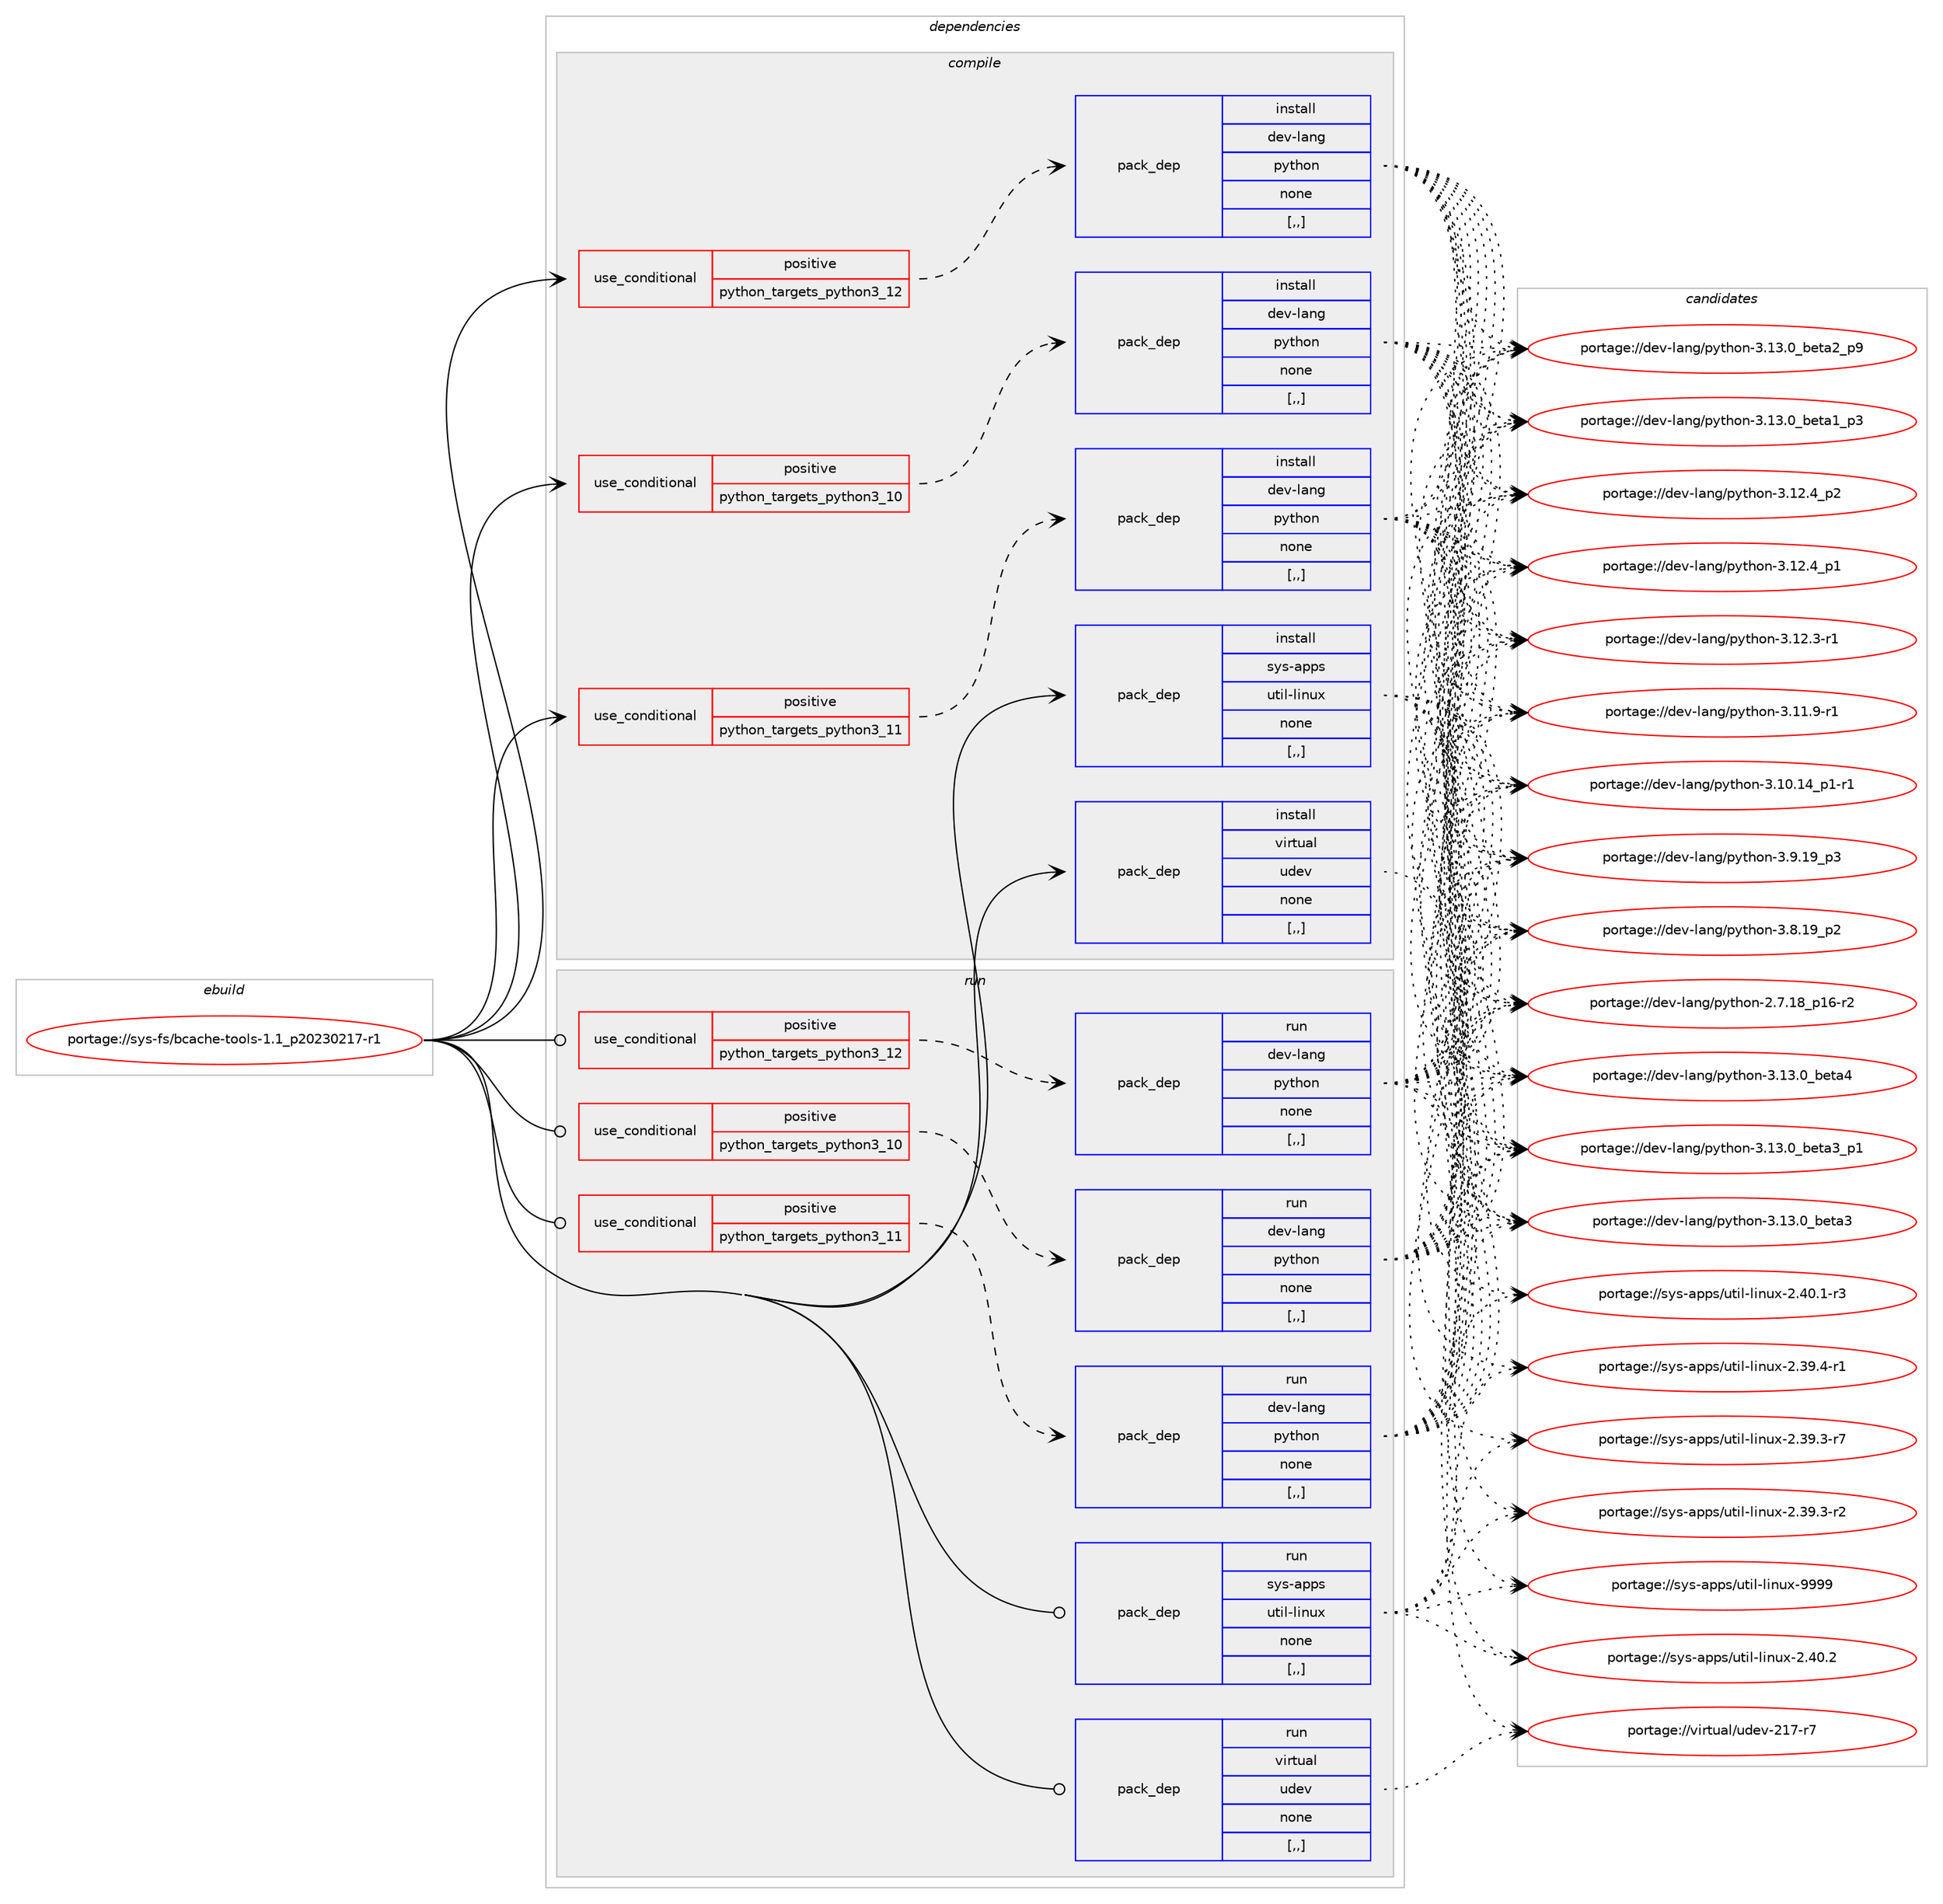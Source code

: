 digraph prolog {

# *************
# Graph options
# *************

newrank=true;
concentrate=true;
compound=true;
graph [rankdir=LR,fontname=Helvetica,fontsize=10,ranksep=1.5];#, ranksep=2.5, nodesep=0.2];
edge  [arrowhead=vee];
node  [fontname=Helvetica,fontsize=10];

# **********
# The ebuild
# **********

subgraph cluster_leftcol {
color=gray;
label=<<i>ebuild</i>>;
id [label="portage://sys-fs/bcache-tools-1.1_p20230217-r1", color=red, width=4, href="../sys-fs/bcache-tools-1.1_p20230217-r1.svg"];
}

# ****************
# The dependencies
# ****************

subgraph cluster_midcol {
color=gray;
label=<<i>dependencies</i>>;
subgraph cluster_compile {
fillcolor="#eeeeee";
style=filled;
label=<<i>compile</i>>;
subgraph cond115861 {
dependency435156 [label=<<TABLE BORDER="0" CELLBORDER="1" CELLSPACING="0" CELLPADDING="4"><TR><TD ROWSPAN="3" CELLPADDING="10">use_conditional</TD></TR><TR><TD>positive</TD></TR><TR><TD>python_targets_python3_10</TD></TR></TABLE>>, shape=none, color=red];
subgraph pack316327 {
dependency435157 [label=<<TABLE BORDER="0" CELLBORDER="1" CELLSPACING="0" CELLPADDING="4" WIDTH="220"><TR><TD ROWSPAN="6" CELLPADDING="30">pack_dep</TD></TR><TR><TD WIDTH="110">install</TD></TR><TR><TD>dev-lang</TD></TR><TR><TD>python</TD></TR><TR><TD>none</TD></TR><TR><TD>[,,]</TD></TR></TABLE>>, shape=none, color=blue];
}
dependency435156:e -> dependency435157:w [weight=20,style="dashed",arrowhead="vee"];
}
id:e -> dependency435156:w [weight=20,style="solid",arrowhead="vee"];
subgraph cond115862 {
dependency435158 [label=<<TABLE BORDER="0" CELLBORDER="1" CELLSPACING="0" CELLPADDING="4"><TR><TD ROWSPAN="3" CELLPADDING="10">use_conditional</TD></TR><TR><TD>positive</TD></TR><TR><TD>python_targets_python3_11</TD></TR></TABLE>>, shape=none, color=red];
subgraph pack316328 {
dependency435159 [label=<<TABLE BORDER="0" CELLBORDER="1" CELLSPACING="0" CELLPADDING="4" WIDTH="220"><TR><TD ROWSPAN="6" CELLPADDING="30">pack_dep</TD></TR><TR><TD WIDTH="110">install</TD></TR><TR><TD>dev-lang</TD></TR><TR><TD>python</TD></TR><TR><TD>none</TD></TR><TR><TD>[,,]</TD></TR></TABLE>>, shape=none, color=blue];
}
dependency435158:e -> dependency435159:w [weight=20,style="dashed",arrowhead="vee"];
}
id:e -> dependency435158:w [weight=20,style="solid",arrowhead="vee"];
subgraph cond115863 {
dependency435160 [label=<<TABLE BORDER="0" CELLBORDER="1" CELLSPACING="0" CELLPADDING="4"><TR><TD ROWSPAN="3" CELLPADDING="10">use_conditional</TD></TR><TR><TD>positive</TD></TR><TR><TD>python_targets_python3_12</TD></TR></TABLE>>, shape=none, color=red];
subgraph pack316329 {
dependency435161 [label=<<TABLE BORDER="0" CELLBORDER="1" CELLSPACING="0" CELLPADDING="4" WIDTH="220"><TR><TD ROWSPAN="6" CELLPADDING="30">pack_dep</TD></TR><TR><TD WIDTH="110">install</TD></TR><TR><TD>dev-lang</TD></TR><TR><TD>python</TD></TR><TR><TD>none</TD></TR><TR><TD>[,,]</TD></TR></TABLE>>, shape=none, color=blue];
}
dependency435160:e -> dependency435161:w [weight=20,style="dashed",arrowhead="vee"];
}
id:e -> dependency435160:w [weight=20,style="solid",arrowhead="vee"];
subgraph pack316330 {
dependency435162 [label=<<TABLE BORDER="0" CELLBORDER="1" CELLSPACING="0" CELLPADDING="4" WIDTH="220"><TR><TD ROWSPAN="6" CELLPADDING="30">pack_dep</TD></TR><TR><TD WIDTH="110">install</TD></TR><TR><TD>sys-apps</TD></TR><TR><TD>util-linux</TD></TR><TR><TD>none</TD></TR><TR><TD>[,,]</TD></TR></TABLE>>, shape=none, color=blue];
}
id:e -> dependency435162:w [weight=20,style="solid",arrowhead="vee"];
subgraph pack316331 {
dependency435163 [label=<<TABLE BORDER="0" CELLBORDER="1" CELLSPACING="0" CELLPADDING="4" WIDTH="220"><TR><TD ROWSPAN="6" CELLPADDING="30">pack_dep</TD></TR><TR><TD WIDTH="110">install</TD></TR><TR><TD>virtual</TD></TR><TR><TD>udev</TD></TR><TR><TD>none</TD></TR><TR><TD>[,,]</TD></TR></TABLE>>, shape=none, color=blue];
}
id:e -> dependency435163:w [weight=20,style="solid",arrowhead="vee"];
}
subgraph cluster_compileandrun {
fillcolor="#eeeeee";
style=filled;
label=<<i>compile and run</i>>;
}
subgraph cluster_run {
fillcolor="#eeeeee";
style=filled;
label=<<i>run</i>>;
subgraph cond115864 {
dependency435164 [label=<<TABLE BORDER="0" CELLBORDER="1" CELLSPACING="0" CELLPADDING="4"><TR><TD ROWSPAN="3" CELLPADDING="10">use_conditional</TD></TR><TR><TD>positive</TD></TR><TR><TD>python_targets_python3_10</TD></TR></TABLE>>, shape=none, color=red];
subgraph pack316332 {
dependency435165 [label=<<TABLE BORDER="0" CELLBORDER="1" CELLSPACING="0" CELLPADDING="4" WIDTH="220"><TR><TD ROWSPAN="6" CELLPADDING="30">pack_dep</TD></TR><TR><TD WIDTH="110">run</TD></TR><TR><TD>dev-lang</TD></TR><TR><TD>python</TD></TR><TR><TD>none</TD></TR><TR><TD>[,,]</TD></TR></TABLE>>, shape=none, color=blue];
}
dependency435164:e -> dependency435165:w [weight=20,style="dashed",arrowhead="vee"];
}
id:e -> dependency435164:w [weight=20,style="solid",arrowhead="odot"];
subgraph cond115865 {
dependency435166 [label=<<TABLE BORDER="0" CELLBORDER="1" CELLSPACING="0" CELLPADDING="4"><TR><TD ROWSPAN="3" CELLPADDING="10">use_conditional</TD></TR><TR><TD>positive</TD></TR><TR><TD>python_targets_python3_11</TD></TR></TABLE>>, shape=none, color=red];
subgraph pack316333 {
dependency435167 [label=<<TABLE BORDER="0" CELLBORDER="1" CELLSPACING="0" CELLPADDING="4" WIDTH="220"><TR><TD ROWSPAN="6" CELLPADDING="30">pack_dep</TD></TR><TR><TD WIDTH="110">run</TD></TR><TR><TD>dev-lang</TD></TR><TR><TD>python</TD></TR><TR><TD>none</TD></TR><TR><TD>[,,]</TD></TR></TABLE>>, shape=none, color=blue];
}
dependency435166:e -> dependency435167:w [weight=20,style="dashed",arrowhead="vee"];
}
id:e -> dependency435166:w [weight=20,style="solid",arrowhead="odot"];
subgraph cond115866 {
dependency435168 [label=<<TABLE BORDER="0" CELLBORDER="1" CELLSPACING="0" CELLPADDING="4"><TR><TD ROWSPAN="3" CELLPADDING="10">use_conditional</TD></TR><TR><TD>positive</TD></TR><TR><TD>python_targets_python3_12</TD></TR></TABLE>>, shape=none, color=red];
subgraph pack316334 {
dependency435169 [label=<<TABLE BORDER="0" CELLBORDER="1" CELLSPACING="0" CELLPADDING="4" WIDTH="220"><TR><TD ROWSPAN="6" CELLPADDING="30">pack_dep</TD></TR><TR><TD WIDTH="110">run</TD></TR><TR><TD>dev-lang</TD></TR><TR><TD>python</TD></TR><TR><TD>none</TD></TR><TR><TD>[,,]</TD></TR></TABLE>>, shape=none, color=blue];
}
dependency435168:e -> dependency435169:w [weight=20,style="dashed",arrowhead="vee"];
}
id:e -> dependency435168:w [weight=20,style="solid",arrowhead="odot"];
subgraph pack316335 {
dependency435170 [label=<<TABLE BORDER="0" CELLBORDER="1" CELLSPACING="0" CELLPADDING="4" WIDTH="220"><TR><TD ROWSPAN="6" CELLPADDING="30">pack_dep</TD></TR><TR><TD WIDTH="110">run</TD></TR><TR><TD>sys-apps</TD></TR><TR><TD>util-linux</TD></TR><TR><TD>none</TD></TR><TR><TD>[,,]</TD></TR></TABLE>>, shape=none, color=blue];
}
id:e -> dependency435170:w [weight=20,style="solid",arrowhead="odot"];
subgraph pack316336 {
dependency435171 [label=<<TABLE BORDER="0" CELLBORDER="1" CELLSPACING="0" CELLPADDING="4" WIDTH="220"><TR><TD ROWSPAN="6" CELLPADDING="30">pack_dep</TD></TR><TR><TD WIDTH="110">run</TD></TR><TR><TD>virtual</TD></TR><TR><TD>udev</TD></TR><TR><TD>none</TD></TR><TR><TD>[,,]</TD></TR></TABLE>>, shape=none, color=blue];
}
id:e -> dependency435171:w [weight=20,style="solid",arrowhead="odot"];
}
}

# **************
# The candidates
# **************

subgraph cluster_choices {
rank=same;
color=gray;
label=<<i>candidates</i>>;

subgraph choice316327 {
color=black;
nodesep=1;
choice1001011184510897110103471121211161041111104551464951464895981011169752 [label="portage://dev-lang/python-3.13.0_beta4", color=red, width=4,href="../dev-lang/python-3.13.0_beta4.svg"];
choice10010111845108971101034711212111610411111045514649514648959810111697519511249 [label="portage://dev-lang/python-3.13.0_beta3_p1", color=red, width=4,href="../dev-lang/python-3.13.0_beta3_p1.svg"];
choice1001011184510897110103471121211161041111104551464951464895981011169751 [label="portage://dev-lang/python-3.13.0_beta3", color=red, width=4,href="../dev-lang/python-3.13.0_beta3.svg"];
choice10010111845108971101034711212111610411111045514649514648959810111697509511257 [label="portage://dev-lang/python-3.13.0_beta2_p9", color=red, width=4,href="../dev-lang/python-3.13.0_beta2_p9.svg"];
choice10010111845108971101034711212111610411111045514649514648959810111697499511251 [label="portage://dev-lang/python-3.13.0_beta1_p3", color=red, width=4,href="../dev-lang/python-3.13.0_beta1_p3.svg"];
choice100101118451089711010347112121116104111110455146495046529511250 [label="portage://dev-lang/python-3.12.4_p2", color=red, width=4,href="../dev-lang/python-3.12.4_p2.svg"];
choice100101118451089711010347112121116104111110455146495046529511249 [label="portage://dev-lang/python-3.12.4_p1", color=red, width=4,href="../dev-lang/python-3.12.4_p1.svg"];
choice100101118451089711010347112121116104111110455146495046514511449 [label="portage://dev-lang/python-3.12.3-r1", color=red, width=4,href="../dev-lang/python-3.12.3-r1.svg"];
choice100101118451089711010347112121116104111110455146494946574511449 [label="portage://dev-lang/python-3.11.9-r1", color=red, width=4,href="../dev-lang/python-3.11.9-r1.svg"];
choice100101118451089711010347112121116104111110455146494846495295112494511449 [label="portage://dev-lang/python-3.10.14_p1-r1", color=red, width=4,href="../dev-lang/python-3.10.14_p1-r1.svg"];
choice100101118451089711010347112121116104111110455146574649579511251 [label="portage://dev-lang/python-3.9.19_p3", color=red, width=4,href="../dev-lang/python-3.9.19_p3.svg"];
choice100101118451089711010347112121116104111110455146564649579511250 [label="portage://dev-lang/python-3.8.19_p2", color=red, width=4,href="../dev-lang/python-3.8.19_p2.svg"];
choice100101118451089711010347112121116104111110455046554649569511249544511450 [label="portage://dev-lang/python-2.7.18_p16-r2", color=red, width=4,href="../dev-lang/python-2.7.18_p16-r2.svg"];
dependency435157:e -> choice1001011184510897110103471121211161041111104551464951464895981011169752:w [style=dotted,weight="100"];
dependency435157:e -> choice10010111845108971101034711212111610411111045514649514648959810111697519511249:w [style=dotted,weight="100"];
dependency435157:e -> choice1001011184510897110103471121211161041111104551464951464895981011169751:w [style=dotted,weight="100"];
dependency435157:e -> choice10010111845108971101034711212111610411111045514649514648959810111697509511257:w [style=dotted,weight="100"];
dependency435157:e -> choice10010111845108971101034711212111610411111045514649514648959810111697499511251:w [style=dotted,weight="100"];
dependency435157:e -> choice100101118451089711010347112121116104111110455146495046529511250:w [style=dotted,weight="100"];
dependency435157:e -> choice100101118451089711010347112121116104111110455146495046529511249:w [style=dotted,weight="100"];
dependency435157:e -> choice100101118451089711010347112121116104111110455146495046514511449:w [style=dotted,weight="100"];
dependency435157:e -> choice100101118451089711010347112121116104111110455146494946574511449:w [style=dotted,weight="100"];
dependency435157:e -> choice100101118451089711010347112121116104111110455146494846495295112494511449:w [style=dotted,weight="100"];
dependency435157:e -> choice100101118451089711010347112121116104111110455146574649579511251:w [style=dotted,weight="100"];
dependency435157:e -> choice100101118451089711010347112121116104111110455146564649579511250:w [style=dotted,weight="100"];
dependency435157:e -> choice100101118451089711010347112121116104111110455046554649569511249544511450:w [style=dotted,weight="100"];
}
subgraph choice316328 {
color=black;
nodesep=1;
choice1001011184510897110103471121211161041111104551464951464895981011169752 [label="portage://dev-lang/python-3.13.0_beta4", color=red, width=4,href="../dev-lang/python-3.13.0_beta4.svg"];
choice10010111845108971101034711212111610411111045514649514648959810111697519511249 [label="portage://dev-lang/python-3.13.0_beta3_p1", color=red, width=4,href="../dev-lang/python-3.13.0_beta3_p1.svg"];
choice1001011184510897110103471121211161041111104551464951464895981011169751 [label="portage://dev-lang/python-3.13.0_beta3", color=red, width=4,href="../dev-lang/python-3.13.0_beta3.svg"];
choice10010111845108971101034711212111610411111045514649514648959810111697509511257 [label="portage://dev-lang/python-3.13.0_beta2_p9", color=red, width=4,href="../dev-lang/python-3.13.0_beta2_p9.svg"];
choice10010111845108971101034711212111610411111045514649514648959810111697499511251 [label="portage://dev-lang/python-3.13.0_beta1_p3", color=red, width=4,href="../dev-lang/python-3.13.0_beta1_p3.svg"];
choice100101118451089711010347112121116104111110455146495046529511250 [label="portage://dev-lang/python-3.12.4_p2", color=red, width=4,href="../dev-lang/python-3.12.4_p2.svg"];
choice100101118451089711010347112121116104111110455146495046529511249 [label="portage://dev-lang/python-3.12.4_p1", color=red, width=4,href="../dev-lang/python-3.12.4_p1.svg"];
choice100101118451089711010347112121116104111110455146495046514511449 [label="portage://dev-lang/python-3.12.3-r1", color=red, width=4,href="../dev-lang/python-3.12.3-r1.svg"];
choice100101118451089711010347112121116104111110455146494946574511449 [label="portage://dev-lang/python-3.11.9-r1", color=red, width=4,href="../dev-lang/python-3.11.9-r1.svg"];
choice100101118451089711010347112121116104111110455146494846495295112494511449 [label="portage://dev-lang/python-3.10.14_p1-r1", color=red, width=4,href="../dev-lang/python-3.10.14_p1-r1.svg"];
choice100101118451089711010347112121116104111110455146574649579511251 [label="portage://dev-lang/python-3.9.19_p3", color=red, width=4,href="../dev-lang/python-3.9.19_p3.svg"];
choice100101118451089711010347112121116104111110455146564649579511250 [label="portage://dev-lang/python-3.8.19_p2", color=red, width=4,href="../dev-lang/python-3.8.19_p2.svg"];
choice100101118451089711010347112121116104111110455046554649569511249544511450 [label="portage://dev-lang/python-2.7.18_p16-r2", color=red, width=4,href="../dev-lang/python-2.7.18_p16-r2.svg"];
dependency435159:e -> choice1001011184510897110103471121211161041111104551464951464895981011169752:w [style=dotted,weight="100"];
dependency435159:e -> choice10010111845108971101034711212111610411111045514649514648959810111697519511249:w [style=dotted,weight="100"];
dependency435159:e -> choice1001011184510897110103471121211161041111104551464951464895981011169751:w [style=dotted,weight="100"];
dependency435159:e -> choice10010111845108971101034711212111610411111045514649514648959810111697509511257:w [style=dotted,weight="100"];
dependency435159:e -> choice10010111845108971101034711212111610411111045514649514648959810111697499511251:w [style=dotted,weight="100"];
dependency435159:e -> choice100101118451089711010347112121116104111110455146495046529511250:w [style=dotted,weight="100"];
dependency435159:e -> choice100101118451089711010347112121116104111110455146495046529511249:w [style=dotted,weight="100"];
dependency435159:e -> choice100101118451089711010347112121116104111110455146495046514511449:w [style=dotted,weight="100"];
dependency435159:e -> choice100101118451089711010347112121116104111110455146494946574511449:w [style=dotted,weight="100"];
dependency435159:e -> choice100101118451089711010347112121116104111110455146494846495295112494511449:w [style=dotted,weight="100"];
dependency435159:e -> choice100101118451089711010347112121116104111110455146574649579511251:w [style=dotted,weight="100"];
dependency435159:e -> choice100101118451089711010347112121116104111110455146564649579511250:w [style=dotted,weight="100"];
dependency435159:e -> choice100101118451089711010347112121116104111110455046554649569511249544511450:w [style=dotted,weight="100"];
}
subgraph choice316329 {
color=black;
nodesep=1;
choice1001011184510897110103471121211161041111104551464951464895981011169752 [label="portage://dev-lang/python-3.13.0_beta4", color=red, width=4,href="../dev-lang/python-3.13.0_beta4.svg"];
choice10010111845108971101034711212111610411111045514649514648959810111697519511249 [label="portage://dev-lang/python-3.13.0_beta3_p1", color=red, width=4,href="../dev-lang/python-3.13.0_beta3_p1.svg"];
choice1001011184510897110103471121211161041111104551464951464895981011169751 [label="portage://dev-lang/python-3.13.0_beta3", color=red, width=4,href="../dev-lang/python-3.13.0_beta3.svg"];
choice10010111845108971101034711212111610411111045514649514648959810111697509511257 [label="portage://dev-lang/python-3.13.0_beta2_p9", color=red, width=4,href="../dev-lang/python-3.13.0_beta2_p9.svg"];
choice10010111845108971101034711212111610411111045514649514648959810111697499511251 [label="portage://dev-lang/python-3.13.0_beta1_p3", color=red, width=4,href="../dev-lang/python-3.13.0_beta1_p3.svg"];
choice100101118451089711010347112121116104111110455146495046529511250 [label="portage://dev-lang/python-3.12.4_p2", color=red, width=4,href="../dev-lang/python-3.12.4_p2.svg"];
choice100101118451089711010347112121116104111110455146495046529511249 [label="portage://dev-lang/python-3.12.4_p1", color=red, width=4,href="../dev-lang/python-3.12.4_p1.svg"];
choice100101118451089711010347112121116104111110455146495046514511449 [label="portage://dev-lang/python-3.12.3-r1", color=red, width=4,href="../dev-lang/python-3.12.3-r1.svg"];
choice100101118451089711010347112121116104111110455146494946574511449 [label="portage://dev-lang/python-3.11.9-r1", color=red, width=4,href="../dev-lang/python-3.11.9-r1.svg"];
choice100101118451089711010347112121116104111110455146494846495295112494511449 [label="portage://dev-lang/python-3.10.14_p1-r1", color=red, width=4,href="../dev-lang/python-3.10.14_p1-r1.svg"];
choice100101118451089711010347112121116104111110455146574649579511251 [label="portage://dev-lang/python-3.9.19_p3", color=red, width=4,href="../dev-lang/python-3.9.19_p3.svg"];
choice100101118451089711010347112121116104111110455146564649579511250 [label="portage://dev-lang/python-3.8.19_p2", color=red, width=4,href="../dev-lang/python-3.8.19_p2.svg"];
choice100101118451089711010347112121116104111110455046554649569511249544511450 [label="portage://dev-lang/python-2.7.18_p16-r2", color=red, width=4,href="../dev-lang/python-2.7.18_p16-r2.svg"];
dependency435161:e -> choice1001011184510897110103471121211161041111104551464951464895981011169752:w [style=dotted,weight="100"];
dependency435161:e -> choice10010111845108971101034711212111610411111045514649514648959810111697519511249:w [style=dotted,weight="100"];
dependency435161:e -> choice1001011184510897110103471121211161041111104551464951464895981011169751:w [style=dotted,weight="100"];
dependency435161:e -> choice10010111845108971101034711212111610411111045514649514648959810111697509511257:w [style=dotted,weight="100"];
dependency435161:e -> choice10010111845108971101034711212111610411111045514649514648959810111697499511251:w [style=dotted,weight="100"];
dependency435161:e -> choice100101118451089711010347112121116104111110455146495046529511250:w [style=dotted,weight="100"];
dependency435161:e -> choice100101118451089711010347112121116104111110455146495046529511249:w [style=dotted,weight="100"];
dependency435161:e -> choice100101118451089711010347112121116104111110455146495046514511449:w [style=dotted,weight="100"];
dependency435161:e -> choice100101118451089711010347112121116104111110455146494946574511449:w [style=dotted,weight="100"];
dependency435161:e -> choice100101118451089711010347112121116104111110455146494846495295112494511449:w [style=dotted,weight="100"];
dependency435161:e -> choice100101118451089711010347112121116104111110455146574649579511251:w [style=dotted,weight="100"];
dependency435161:e -> choice100101118451089711010347112121116104111110455146564649579511250:w [style=dotted,weight="100"];
dependency435161:e -> choice100101118451089711010347112121116104111110455046554649569511249544511450:w [style=dotted,weight="100"];
}
subgraph choice316330 {
color=black;
nodesep=1;
choice115121115459711211211547117116105108451081051101171204557575757 [label="portage://sys-apps/util-linux-9999", color=red, width=4,href="../sys-apps/util-linux-9999.svg"];
choice1151211154597112112115471171161051084510810511011712045504652484650 [label="portage://sys-apps/util-linux-2.40.2", color=red, width=4,href="../sys-apps/util-linux-2.40.2.svg"];
choice11512111545971121121154711711610510845108105110117120455046524846494511451 [label="portage://sys-apps/util-linux-2.40.1-r3", color=red, width=4,href="../sys-apps/util-linux-2.40.1-r3.svg"];
choice11512111545971121121154711711610510845108105110117120455046515746524511449 [label="portage://sys-apps/util-linux-2.39.4-r1", color=red, width=4,href="../sys-apps/util-linux-2.39.4-r1.svg"];
choice11512111545971121121154711711610510845108105110117120455046515746514511455 [label="portage://sys-apps/util-linux-2.39.3-r7", color=red, width=4,href="../sys-apps/util-linux-2.39.3-r7.svg"];
choice11512111545971121121154711711610510845108105110117120455046515746514511450 [label="portage://sys-apps/util-linux-2.39.3-r2", color=red, width=4,href="../sys-apps/util-linux-2.39.3-r2.svg"];
dependency435162:e -> choice115121115459711211211547117116105108451081051101171204557575757:w [style=dotted,weight="100"];
dependency435162:e -> choice1151211154597112112115471171161051084510810511011712045504652484650:w [style=dotted,weight="100"];
dependency435162:e -> choice11512111545971121121154711711610510845108105110117120455046524846494511451:w [style=dotted,weight="100"];
dependency435162:e -> choice11512111545971121121154711711610510845108105110117120455046515746524511449:w [style=dotted,weight="100"];
dependency435162:e -> choice11512111545971121121154711711610510845108105110117120455046515746514511455:w [style=dotted,weight="100"];
dependency435162:e -> choice11512111545971121121154711711610510845108105110117120455046515746514511450:w [style=dotted,weight="100"];
}
subgraph choice316331 {
color=black;
nodesep=1;
choice1181051141161179710847117100101118455049554511455 [label="portage://virtual/udev-217-r7", color=red, width=4,href="../virtual/udev-217-r7.svg"];
dependency435163:e -> choice1181051141161179710847117100101118455049554511455:w [style=dotted,weight="100"];
}
subgraph choice316332 {
color=black;
nodesep=1;
choice1001011184510897110103471121211161041111104551464951464895981011169752 [label="portage://dev-lang/python-3.13.0_beta4", color=red, width=4,href="../dev-lang/python-3.13.0_beta4.svg"];
choice10010111845108971101034711212111610411111045514649514648959810111697519511249 [label="portage://dev-lang/python-3.13.0_beta3_p1", color=red, width=4,href="../dev-lang/python-3.13.0_beta3_p1.svg"];
choice1001011184510897110103471121211161041111104551464951464895981011169751 [label="portage://dev-lang/python-3.13.0_beta3", color=red, width=4,href="../dev-lang/python-3.13.0_beta3.svg"];
choice10010111845108971101034711212111610411111045514649514648959810111697509511257 [label="portage://dev-lang/python-3.13.0_beta2_p9", color=red, width=4,href="../dev-lang/python-3.13.0_beta2_p9.svg"];
choice10010111845108971101034711212111610411111045514649514648959810111697499511251 [label="portage://dev-lang/python-3.13.0_beta1_p3", color=red, width=4,href="../dev-lang/python-3.13.0_beta1_p3.svg"];
choice100101118451089711010347112121116104111110455146495046529511250 [label="portage://dev-lang/python-3.12.4_p2", color=red, width=4,href="../dev-lang/python-3.12.4_p2.svg"];
choice100101118451089711010347112121116104111110455146495046529511249 [label="portage://dev-lang/python-3.12.4_p1", color=red, width=4,href="../dev-lang/python-3.12.4_p1.svg"];
choice100101118451089711010347112121116104111110455146495046514511449 [label="portage://dev-lang/python-3.12.3-r1", color=red, width=4,href="../dev-lang/python-3.12.3-r1.svg"];
choice100101118451089711010347112121116104111110455146494946574511449 [label="portage://dev-lang/python-3.11.9-r1", color=red, width=4,href="../dev-lang/python-3.11.9-r1.svg"];
choice100101118451089711010347112121116104111110455146494846495295112494511449 [label="portage://dev-lang/python-3.10.14_p1-r1", color=red, width=4,href="../dev-lang/python-3.10.14_p1-r1.svg"];
choice100101118451089711010347112121116104111110455146574649579511251 [label="portage://dev-lang/python-3.9.19_p3", color=red, width=4,href="../dev-lang/python-3.9.19_p3.svg"];
choice100101118451089711010347112121116104111110455146564649579511250 [label="portage://dev-lang/python-3.8.19_p2", color=red, width=4,href="../dev-lang/python-3.8.19_p2.svg"];
choice100101118451089711010347112121116104111110455046554649569511249544511450 [label="portage://dev-lang/python-2.7.18_p16-r2", color=red, width=4,href="../dev-lang/python-2.7.18_p16-r2.svg"];
dependency435165:e -> choice1001011184510897110103471121211161041111104551464951464895981011169752:w [style=dotted,weight="100"];
dependency435165:e -> choice10010111845108971101034711212111610411111045514649514648959810111697519511249:w [style=dotted,weight="100"];
dependency435165:e -> choice1001011184510897110103471121211161041111104551464951464895981011169751:w [style=dotted,weight="100"];
dependency435165:e -> choice10010111845108971101034711212111610411111045514649514648959810111697509511257:w [style=dotted,weight="100"];
dependency435165:e -> choice10010111845108971101034711212111610411111045514649514648959810111697499511251:w [style=dotted,weight="100"];
dependency435165:e -> choice100101118451089711010347112121116104111110455146495046529511250:w [style=dotted,weight="100"];
dependency435165:e -> choice100101118451089711010347112121116104111110455146495046529511249:w [style=dotted,weight="100"];
dependency435165:e -> choice100101118451089711010347112121116104111110455146495046514511449:w [style=dotted,weight="100"];
dependency435165:e -> choice100101118451089711010347112121116104111110455146494946574511449:w [style=dotted,weight="100"];
dependency435165:e -> choice100101118451089711010347112121116104111110455146494846495295112494511449:w [style=dotted,weight="100"];
dependency435165:e -> choice100101118451089711010347112121116104111110455146574649579511251:w [style=dotted,weight="100"];
dependency435165:e -> choice100101118451089711010347112121116104111110455146564649579511250:w [style=dotted,weight="100"];
dependency435165:e -> choice100101118451089711010347112121116104111110455046554649569511249544511450:w [style=dotted,weight="100"];
}
subgraph choice316333 {
color=black;
nodesep=1;
choice1001011184510897110103471121211161041111104551464951464895981011169752 [label="portage://dev-lang/python-3.13.0_beta4", color=red, width=4,href="../dev-lang/python-3.13.0_beta4.svg"];
choice10010111845108971101034711212111610411111045514649514648959810111697519511249 [label="portage://dev-lang/python-3.13.0_beta3_p1", color=red, width=4,href="../dev-lang/python-3.13.0_beta3_p1.svg"];
choice1001011184510897110103471121211161041111104551464951464895981011169751 [label="portage://dev-lang/python-3.13.0_beta3", color=red, width=4,href="../dev-lang/python-3.13.0_beta3.svg"];
choice10010111845108971101034711212111610411111045514649514648959810111697509511257 [label="portage://dev-lang/python-3.13.0_beta2_p9", color=red, width=4,href="../dev-lang/python-3.13.0_beta2_p9.svg"];
choice10010111845108971101034711212111610411111045514649514648959810111697499511251 [label="portage://dev-lang/python-3.13.0_beta1_p3", color=red, width=4,href="../dev-lang/python-3.13.0_beta1_p3.svg"];
choice100101118451089711010347112121116104111110455146495046529511250 [label="portage://dev-lang/python-3.12.4_p2", color=red, width=4,href="../dev-lang/python-3.12.4_p2.svg"];
choice100101118451089711010347112121116104111110455146495046529511249 [label="portage://dev-lang/python-3.12.4_p1", color=red, width=4,href="../dev-lang/python-3.12.4_p1.svg"];
choice100101118451089711010347112121116104111110455146495046514511449 [label="portage://dev-lang/python-3.12.3-r1", color=red, width=4,href="../dev-lang/python-3.12.3-r1.svg"];
choice100101118451089711010347112121116104111110455146494946574511449 [label="portage://dev-lang/python-3.11.9-r1", color=red, width=4,href="../dev-lang/python-3.11.9-r1.svg"];
choice100101118451089711010347112121116104111110455146494846495295112494511449 [label="portage://dev-lang/python-3.10.14_p1-r1", color=red, width=4,href="../dev-lang/python-3.10.14_p1-r1.svg"];
choice100101118451089711010347112121116104111110455146574649579511251 [label="portage://dev-lang/python-3.9.19_p3", color=red, width=4,href="../dev-lang/python-3.9.19_p3.svg"];
choice100101118451089711010347112121116104111110455146564649579511250 [label="portage://dev-lang/python-3.8.19_p2", color=red, width=4,href="../dev-lang/python-3.8.19_p2.svg"];
choice100101118451089711010347112121116104111110455046554649569511249544511450 [label="portage://dev-lang/python-2.7.18_p16-r2", color=red, width=4,href="../dev-lang/python-2.7.18_p16-r2.svg"];
dependency435167:e -> choice1001011184510897110103471121211161041111104551464951464895981011169752:w [style=dotted,weight="100"];
dependency435167:e -> choice10010111845108971101034711212111610411111045514649514648959810111697519511249:w [style=dotted,weight="100"];
dependency435167:e -> choice1001011184510897110103471121211161041111104551464951464895981011169751:w [style=dotted,weight="100"];
dependency435167:e -> choice10010111845108971101034711212111610411111045514649514648959810111697509511257:w [style=dotted,weight="100"];
dependency435167:e -> choice10010111845108971101034711212111610411111045514649514648959810111697499511251:w [style=dotted,weight="100"];
dependency435167:e -> choice100101118451089711010347112121116104111110455146495046529511250:w [style=dotted,weight="100"];
dependency435167:e -> choice100101118451089711010347112121116104111110455146495046529511249:w [style=dotted,weight="100"];
dependency435167:e -> choice100101118451089711010347112121116104111110455146495046514511449:w [style=dotted,weight="100"];
dependency435167:e -> choice100101118451089711010347112121116104111110455146494946574511449:w [style=dotted,weight="100"];
dependency435167:e -> choice100101118451089711010347112121116104111110455146494846495295112494511449:w [style=dotted,weight="100"];
dependency435167:e -> choice100101118451089711010347112121116104111110455146574649579511251:w [style=dotted,weight="100"];
dependency435167:e -> choice100101118451089711010347112121116104111110455146564649579511250:w [style=dotted,weight="100"];
dependency435167:e -> choice100101118451089711010347112121116104111110455046554649569511249544511450:w [style=dotted,weight="100"];
}
subgraph choice316334 {
color=black;
nodesep=1;
choice1001011184510897110103471121211161041111104551464951464895981011169752 [label="portage://dev-lang/python-3.13.0_beta4", color=red, width=4,href="../dev-lang/python-3.13.0_beta4.svg"];
choice10010111845108971101034711212111610411111045514649514648959810111697519511249 [label="portage://dev-lang/python-3.13.0_beta3_p1", color=red, width=4,href="../dev-lang/python-3.13.0_beta3_p1.svg"];
choice1001011184510897110103471121211161041111104551464951464895981011169751 [label="portage://dev-lang/python-3.13.0_beta3", color=red, width=4,href="../dev-lang/python-3.13.0_beta3.svg"];
choice10010111845108971101034711212111610411111045514649514648959810111697509511257 [label="portage://dev-lang/python-3.13.0_beta2_p9", color=red, width=4,href="../dev-lang/python-3.13.0_beta2_p9.svg"];
choice10010111845108971101034711212111610411111045514649514648959810111697499511251 [label="portage://dev-lang/python-3.13.0_beta1_p3", color=red, width=4,href="../dev-lang/python-3.13.0_beta1_p3.svg"];
choice100101118451089711010347112121116104111110455146495046529511250 [label="portage://dev-lang/python-3.12.4_p2", color=red, width=4,href="../dev-lang/python-3.12.4_p2.svg"];
choice100101118451089711010347112121116104111110455146495046529511249 [label="portage://dev-lang/python-3.12.4_p1", color=red, width=4,href="../dev-lang/python-3.12.4_p1.svg"];
choice100101118451089711010347112121116104111110455146495046514511449 [label="portage://dev-lang/python-3.12.3-r1", color=red, width=4,href="../dev-lang/python-3.12.3-r1.svg"];
choice100101118451089711010347112121116104111110455146494946574511449 [label="portage://dev-lang/python-3.11.9-r1", color=red, width=4,href="../dev-lang/python-3.11.9-r1.svg"];
choice100101118451089711010347112121116104111110455146494846495295112494511449 [label="portage://dev-lang/python-3.10.14_p1-r1", color=red, width=4,href="../dev-lang/python-3.10.14_p1-r1.svg"];
choice100101118451089711010347112121116104111110455146574649579511251 [label="portage://dev-lang/python-3.9.19_p3", color=red, width=4,href="../dev-lang/python-3.9.19_p3.svg"];
choice100101118451089711010347112121116104111110455146564649579511250 [label="portage://dev-lang/python-3.8.19_p2", color=red, width=4,href="../dev-lang/python-3.8.19_p2.svg"];
choice100101118451089711010347112121116104111110455046554649569511249544511450 [label="portage://dev-lang/python-2.7.18_p16-r2", color=red, width=4,href="../dev-lang/python-2.7.18_p16-r2.svg"];
dependency435169:e -> choice1001011184510897110103471121211161041111104551464951464895981011169752:w [style=dotted,weight="100"];
dependency435169:e -> choice10010111845108971101034711212111610411111045514649514648959810111697519511249:w [style=dotted,weight="100"];
dependency435169:e -> choice1001011184510897110103471121211161041111104551464951464895981011169751:w [style=dotted,weight="100"];
dependency435169:e -> choice10010111845108971101034711212111610411111045514649514648959810111697509511257:w [style=dotted,weight="100"];
dependency435169:e -> choice10010111845108971101034711212111610411111045514649514648959810111697499511251:w [style=dotted,weight="100"];
dependency435169:e -> choice100101118451089711010347112121116104111110455146495046529511250:w [style=dotted,weight="100"];
dependency435169:e -> choice100101118451089711010347112121116104111110455146495046529511249:w [style=dotted,weight="100"];
dependency435169:e -> choice100101118451089711010347112121116104111110455146495046514511449:w [style=dotted,weight="100"];
dependency435169:e -> choice100101118451089711010347112121116104111110455146494946574511449:w [style=dotted,weight="100"];
dependency435169:e -> choice100101118451089711010347112121116104111110455146494846495295112494511449:w [style=dotted,weight="100"];
dependency435169:e -> choice100101118451089711010347112121116104111110455146574649579511251:w [style=dotted,weight="100"];
dependency435169:e -> choice100101118451089711010347112121116104111110455146564649579511250:w [style=dotted,weight="100"];
dependency435169:e -> choice100101118451089711010347112121116104111110455046554649569511249544511450:w [style=dotted,weight="100"];
}
subgraph choice316335 {
color=black;
nodesep=1;
choice115121115459711211211547117116105108451081051101171204557575757 [label="portage://sys-apps/util-linux-9999", color=red, width=4,href="../sys-apps/util-linux-9999.svg"];
choice1151211154597112112115471171161051084510810511011712045504652484650 [label="portage://sys-apps/util-linux-2.40.2", color=red, width=4,href="../sys-apps/util-linux-2.40.2.svg"];
choice11512111545971121121154711711610510845108105110117120455046524846494511451 [label="portage://sys-apps/util-linux-2.40.1-r3", color=red, width=4,href="../sys-apps/util-linux-2.40.1-r3.svg"];
choice11512111545971121121154711711610510845108105110117120455046515746524511449 [label="portage://sys-apps/util-linux-2.39.4-r1", color=red, width=4,href="../sys-apps/util-linux-2.39.4-r1.svg"];
choice11512111545971121121154711711610510845108105110117120455046515746514511455 [label="portage://sys-apps/util-linux-2.39.3-r7", color=red, width=4,href="../sys-apps/util-linux-2.39.3-r7.svg"];
choice11512111545971121121154711711610510845108105110117120455046515746514511450 [label="portage://sys-apps/util-linux-2.39.3-r2", color=red, width=4,href="../sys-apps/util-linux-2.39.3-r2.svg"];
dependency435170:e -> choice115121115459711211211547117116105108451081051101171204557575757:w [style=dotted,weight="100"];
dependency435170:e -> choice1151211154597112112115471171161051084510810511011712045504652484650:w [style=dotted,weight="100"];
dependency435170:e -> choice11512111545971121121154711711610510845108105110117120455046524846494511451:w [style=dotted,weight="100"];
dependency435170:e -> choice11512111545971121121154711711610510845108105110117120455046515746524511449:w [style=dotted,weight="100"];
dependency435170:e -> choice11512111545971121121154711711610510845108105110117120455046515746514511455:w [style=dotted,weight="100"];
dependency435170:e -> choice11512111545971121121154711711610510845108105110117120455046515746514511450:w [style=dotted,weight="100"];
}
subgraph choice316336 {
color=black;
nodesep=1;
choice1181051141161179710847117100101118455049554511455 [label="portage://virtual/udev-217-r7", color=red, width=4,href="../virtual/udev-217-r7.svg"];
dependency435171:e -> choice1181051141161179710847117100101118455049554511455:w [style=dotted,weight="100"];
}
}

}

